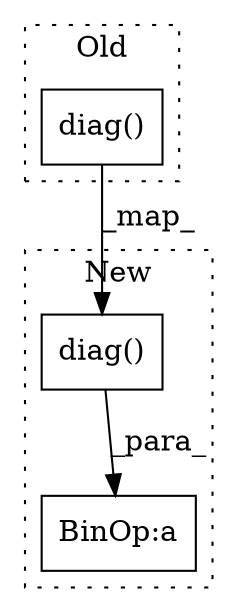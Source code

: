 digraph G {
subgraph cluster0 {
1 [label="diag()" a="75" s="8088,8102" l="11,1" shape="box"];
label = "Old";
style="dotted";
}
subgraph cluster1 {
2 [label="diag()" a="75" s="8608,8622" l="11,1" shape="box"];
3 [label="BinOp:a" a="82" s="8597" l="1" shape="box"];
label = "New";
style="dotted";
}
1 -> 2 [label="_map_"];
2 -> 3 [label="_para_"];
}